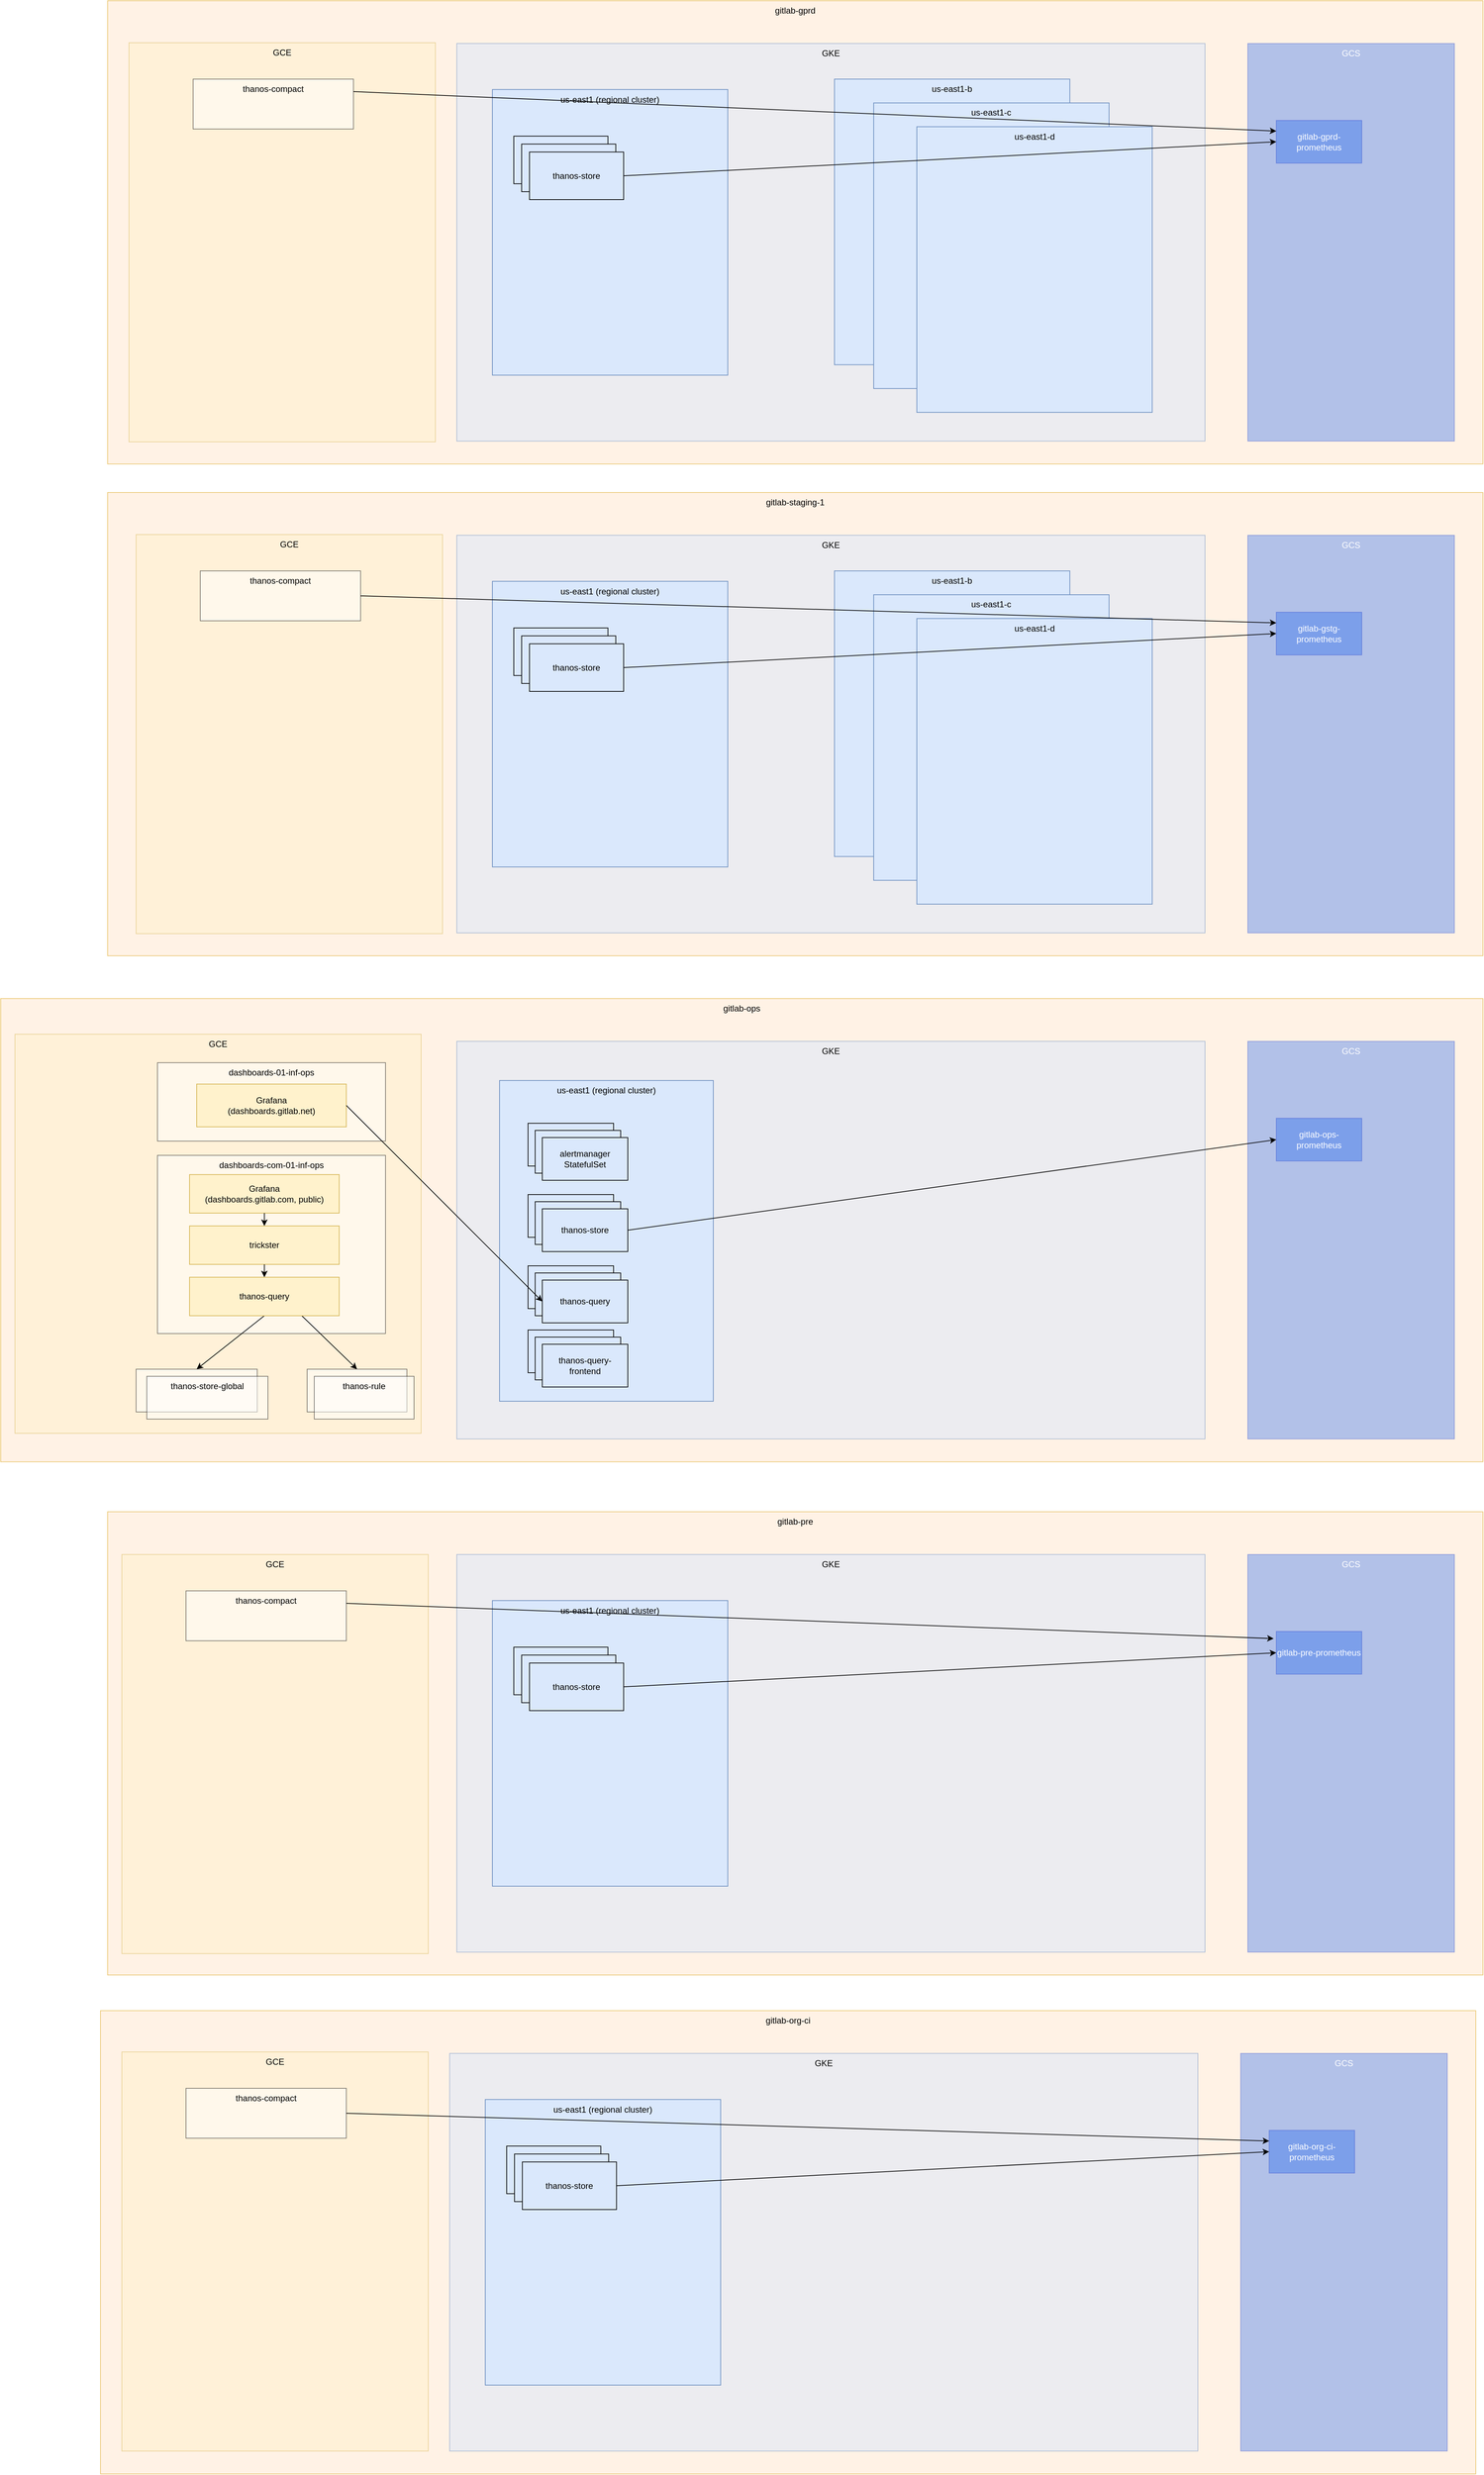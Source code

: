 <mxfile version="14.9.9" type="device"><diagram id="n_LP46NT0NWZTRGOim-_" name="Page-1"><mxGraphModel dx="5538" dy="5208" grid="1" gridSize="10" guides="1" tooltips="1" connect="1" arrows="1" fold="1" page="1" pageScale="1" pageWidth="850" pageHeight="1100" math="0" shadow="0"><root><mxCell id="0"/><mxCell id="1" parent="0"/><mxCell id="r-OwlR98dH0awxOudlbS-14" value="" style="group" vertex="1" connectable="0" parent="1"><mxGeometry x="-300" y="-1450" width="1930" height="650" as="geometry"/></mxCell><mxCell id="ab51sokaX6vBhhjLIsvE-7" value="gitlab-gprd" style="rounded=0;whiteSpace=wrap;html=1;fillColor=#ffe6cc;verticalAlign=top;opacity=50;strokeColor=#d79b00;" parent="r-OwlR98dH0awxOudlbS-14" vertex="1"><mxGeometry width="1930" height="650" as="geometry"/></mxCell><mxCell id="r-OwlR98dH0awxOudlbS-8" value="" style="group" vertex="1" connectable="0" parent="r-OwlR98dH0awxOudlbS-14"><mxGeometry x="1600" y="60" width="290" height="557.92" as="geometry"/></mxCell><mxCell id="r-OwlR98dH0awxOudlbS-4" value="GCS" style="rounded=0;whiteSpace=wrap;html=1;fillColor=#0050ef;strokeColor=#001DBC;verticalAlign=top;opacity=30;fontColor=#ffffff;" vertex="1" parent="r-OwlR98dH0awxOudlbS-8"><mxGeometry width="290" height="557.92" as="geometry"/></mxCell><mxCell id="r-OwlR98dH0awxOudlbS-7" value="gitlab-gprd-prometheus" style="rounded=0;whiteSpace=wrap;html=1;opacity=30;fillColor=#0050ef;strokeColor=#001DBC;fontColor=#ffffff;" vertex="1" parent="r-OwlR98dH0awxOudlbS-8"><mxGeometry x="40" y="107.92" width="120" height="60" as="geometry"/></mxCell><mxCell id="ab51sokaX6vBhhjLIsvE-1" value="GKE" style="rounded=0;whiteSpace=wrap;html=1;fillColor=#dae8fc;strokeColor=#6c8ebf;verticalAlign=top;opacity=50;" parent="r-OwlR98dH0awxOudlbS-14" vertex="1"><mxGeometry x="490" y="60" width="1050" height="557.92" as="geometry"/></mxCell><mxCell id="ab51sokaX6vBhhjLIsvE-3" value="us-east1 (regional cluster)" style="rounded=0;whiteSpace=wrap;html=1;verticalAlign=top;fillColor=#dae8fc;strokeColor=#6c8ebf;" parent="r-OwlR98dH0awxOudlbS-14" vertex="1"><mxGeometry x="540.001" y="124.622" width="330.303" height="400.755" as="geometry"/></mxCell><mxCell id="_ziSBvX3GskwHob39QGs-9" value="" style="group;verticalAlign=bottom;" parent="r-OwlR98dH0awxOudlbS-14" vertex="1" connectable="0"><mxGeometry x="570.001" y="190.003" width="154.141" height="89.057" as="geometry"/></mxCell><mxCell id="_ziSBvX3GskwHob39QGs-10" value="" style="rounded=0;whiteSpace=wrap;html=1;fillColor=#DAE8FC;verticalAlign=top;" parent="_ziSBvX3GskwHob39QGs-9" vertex="1"><mxGeometry width="132.121" height="66.792" as="geometry"/></mxCell><mxCell id="_ziSBvX3GskwHob39QGs-11" value="" style="rounded=0;whiteSpace=wrap;html=1;fillColor=#DAE8FC;verticalAlign=top;" parent="_ziSBvX3GskwHob39QGs-9" vertex="1"><mxGeometry x="11.01" y="11.132" width="132.121" height="66.792" as="geometry"/></mxCell><mxCell id="_ziSBvX3GskwHob39QGs-12" value="thanos-store" style="rounded=0;whiteSpace=wrap;html=1;fillColor=#DAE8FC;verticalAlign=middle;" parent="_ziSBvX3GskwHob39QGs-9" vertex="1"><mxGeometry x="22.02" y="22.264" width="132.121" height="66.792" as="geometry"/></mxCell><mxCell id="r-OwlR98dH0awxOudlbS-13" value="" style="group" vertex="1" connectable="0" parent="r-OwlR98dH0awxOudlbS-14"><mxGeometry x="1019.995" y="109.998" width="445.909" height="467.547" as="geometry"/></mxCell><mxCell id="ab51sokaX6vBhhjLIsvE-4" value="us-east1-b" style="rounded=0;whiteSpace=wrap;html=1;verticalAlign=top;fillColor=#dae8fc;strokeColor=#6c8ebf;" parent="r-OwlR98dH0awxOudlbS-13" vertex="1"><mxGeometry width="330.303" height="400.755" as="geometry"/></mxCell><mxCell id="ab51sokaX6vBhhjLIsvE-5" value="us-east1-c" style="rounded=0;whiteSpace=wrap;html=1;verticalAlign=top;fillColor=#dae8fc;strokeColor=#6c8ebf;" parent="r-OwlR98dH0awxOudlbS-13" vertex="1"><mxGeometry x="55.051" y="33.396" width="330.303" height="400.755" as="geometry"/></mxCell><mxCell id="ab51sokaX6vBhhjLIsvE-6" value="us-east1-d" style="rounded=0;whiteSpace=wrap;html=1;verticalAlign=top;fillColor=#dae8fc;strokeColor=#6c8ebf;" parent="r-OwlR98dH0awxOudlbS-13" vertex="1"><mxGeometry x="115.606" y="66.792" width="330.303" height="400.755" as="geometry"/></mxCell><mxCell id="r-OwlR98dH0awxOudlbS-9" style="edgeStyle=none;rounded=0;orthogonalLoop=1;jettySize=auto;html=1;exitX=1;exitY=0.5;exitDx=0;exitDy=0;entryX=0;entryY=0.5;entryDx=0;entryDy=0;" edge="1" parent="r-OwlR98dH0awxOudlbS-14" source="_ziSBvX3GskwHob39QGs-12" target="r-OwlR98dH0awxOudlbS-7"><mxGeometry x="430" y="670" as="geometry"/></mxCell><mxCell id="r-OwlR98dH0awxOudlbS-101" value="&lt;div&gt;GCE&lt;/div&gt;" style="rounded=0;whiteSpace=wrap;html=1;fillColor=#fff2cc;strokeColor=#d6b656;verticalAlign=top;opacity=50;" vertex="1" parent="r-OwlR98dH0awxOudlbS-14"><mxGeometry x="30" y="58.96" width="430" height="560" as="geometry"/></mxCell><mxCell id="r-OwlR98dH0awxOudlbS-103" style="edgeStyle=none;rounded=0;orthogonalLoop=1;jettySize=auto;html=1;exitX=1;exitY=0.25;exitDx=0;exitDy=0;entryX=0;entryY=0.25;entryDx=0;entryDy=0;" edge="1" parent="r-OwlR98dH0awxOudlbS-14" source="r-OwlR98dH0awxOudlbS-102" target="r-OwlR98dH0awxOudlbS-7"><mxGeometry relative="1" as="geometry"/></mxCell><mxCell id="r-OwlR98dH0awxOudlbS-102" value="thanos-compact" style="rounded=0;whiteSpace=wrap;html=1;opacity=50;verticalAlign=top;" vertex="1" parent="r-OwlR98dH0awxOudlbS-14"><mxGeometry x="120" y="110" width="225" height="70" as="geometry"/></mxCell><mxCell id="r-OwlR98dH0awxOudlbS-15" value="" style="group" vertex="1" connectable="0" parent="1"><mxGeometry x="-300" y="-760" width="1930" height="650" as="geometry"/></mxCell><mxCell id="r-OwlR98dH0awxOudlbS-16" value="gitlab-staging-1" style="rounded=0;whiteSpace=wrap;html=1;fillColor=#ffe6cc;verticalAlign=top;opacity=50;strokeColor=#d79b00;" vertex="1" parent="r-OwlR98dH0awxOudlbS-15"><mxGeometry width="1930" height="650" as="geometry"/></mxCell><mxCell id="r-OwlR98dH0awxOudlbS-17" value="" style="group" vertex="1" connectable="0" parent="r-OwlR98dH0awxOudlbS-15"><mxGeometry x="1600" y="60" width="290" height="557.92" as="geometry"/></mxCell><mxCell id="r-OwlR98dH0awxOudlbS-18" value="GCS" style="rounded=0;whiteSpace=wrap;html=1;fillColor=#0050ef;strokeColor=#001DBC;verticalAlign=top;opacity=30;fontColor=#ffffff;" vertex="1" parent="r-OwlR98dH0awxOudlbS-17"><mxGeometry width="290" height="557.92" as="geometry"/></mxCell><mxCell id="r-OwlR98dH0awxOudlbS-19" value="gitlab-gstg-prometheus" style="rounded=0;whiteSpace=wrap;html=1;opacity=30;fillColor=#0050ef;strokeColor=#001DBC;fontColor=#ffffff;" vertex="1" parent="r-OwlR98dH0awxOudlbS-17"><mxGeometry x="40" y="107.92" width="120" height="60" as="geometry"/></mxCell><mxCell id="r-OwlR98dH0awxOudlbS-20" value="GKE" style="rounded=0;whiteSpace=wrap;html=1;fillColor=#dae8fc;strokeColor=#6c8ebf;verticalAlign=top;opacity=50;" vertex="1" parent="r-OwlR98dH0awxOudlbS-15"><mxGeometry x="490" y="60" width="1050" height="557.92" as="geometry"/></mxCell><mxCell id="r-OwlR98dH0awxOudlbS-21" value="us-east1 (regional cluster)" style="rounded=0;whiteSpace=wrap;html=1;verticalAlign=top;fillColor=#dae8fc;strokeColor=#6c8ebf;" vertex="1" parent="r-OwlR98dH0awxOudlbS-15"><mxGeometry x="540.001" y="124.622" width="330.303" height="400.755" as="geometry"/></mxCell><mxCell id="r-OwlR98dH0awxOudlbS-22" value="" style="group;verticalAlign=bottom;" vertex="1" connectable="0" parent="r-OwlR98dH0awxOudlbS-15"><mxGeometry x="570.001" y="190.003" width="154.141" height="89.057" as="geometry"/></mxCell><mxCell id="r-OwlR98dH0awxOudlbS-23" value="" style="rounded=0;whiteSpace=wrap;html=1;fillColor=#DAE8FC;verticalAlign=top;" vertex="1" parent="r-OwlR98dH0awxOudlbS-22"><mxGeometry width="132.121" height="66.792" as="geometry"/></mxCell><mxCell id="r-OwlR98dH0awxOudlbS-24" value="" style="rounded=0;whiteSpace=wrap;html=1;fillColor=#DAE8FC;verticalAlign=top;" vertex="1" parent="r-OwlR98dH0awxOudlbS-22"><mxGeometry x="11.01" y="11.132" width="132.121" height="66.792" as="geometry"/></mxCell><mxCell id="r-OwlR98dH0awxOudlbS-25" value="thanos-store" style="rounded=0;whiteSpace=wrap;html=1;fillColor=#DAE8FC;verticalAlign=middle;" vertex="1" parent="r-OwlR98dH0awxOudlbS-22"><mxGeometry x="22.02" y="22.264" width="132.121" height="66.792" as="geometry"/></mxCell><mxCell id="r-OwlR98dH0awxOudlbS-26" value="" style="group" vertex="1" connectable="0" parent="r-OwlR98dH0awxOudlbS-15"><mxGeometry x="1019.995" y="109.998" width="445.909" height="467.547" as="geometry"/></mxCell><mxCell id="r-OwlR98dH0awxOudlbS-27" value="us-east1-b" style="rounded=0;whiteSpace=wrap;html=1;verticalAlign=top;fillColor=#dae8fc;strokeColor=#6c8ebf;" vertex="1" parent="r-OwlR98dH0awxOudlbS-26"><mxGeometry width="330.303" height="400.755" as="geometry"/></mxCell><mxCell id="r-OwlR98dH0awxOudlbS-28" value="us-east1-c" style="rounded=0;whiteSpace=wrap;html=1;verticalAlign=top;fillColor=#dae8fc;strokeColor=#6c8ebf;" vertex="1" parent="r-OwlR98dH0awxOudlbS-26"><mxGeometry x="55.051" y="33.396" width="330.303" height="400.755" as="geometry"/></mxCell><mxCell id="r-OwlR98dH0awxOudlbS-29" value="us-east1-d" style="rounded=0;whiteSpace=wrap;html=1;verticalAlign=top;fillColor=#dae8fc;strokeColor=#6c8ebf;" vertex="1" parent="r-OwlR98dH0awxOudlbS-26"><mxGeometry x="115.606" y="66.792" width="330.303" height="400.755" as="geometry"/></mxCell><mxCell id="r-OwlR98dH0awxOudlbS-30" style="edgeStyle=none;rounded=0;orthogonalLoop=1;jettySize=auto;html=1;exitX=1;exitY=0.5;exitDx=0;exitDy=0;entryX=0;entryY=0.5;entryDx=0;entryDy=0;" edge="1" parent="r-OwlR98dH0awxOudlbS-15" source="r-OwlR98dH0awxOudlbS-25" target="r-OwlR98dH0awxOudlbS-19"><mxGeometry x="430" y="670" as="geometry"/></mxCell><mxCell id="r-OwlR98dH0awxOudlbS-97" value="&lt;div&gt;GCE&lt;/div&gt;" style="rounded=0;whiteSpace=wrap;html=1;fillColor=#fff2cc;strokeColor=#d6b656;verticalAlign=top;opacity=50;" vertex="1" parent="r-OwlR98dH0awxOudlbS-15"><mxGeometry x="40" y="58.96" width="430" height="560" as="geometry"/></mxCell><mxCell id="r-OwlR98dH0awxOudlbS-100" style="edgeStyle=none;rounded=0;orthogonalLoop=1;jettySize=auto;html=1;exitX=1;exitY=0.5;exitDx=0;exitDy=0;entryX=0;entryY=0.25;entryDx=0;entryDy=0;" edge="1" parent="r-OwlR98dH0awxOudlbS-15" source="r-OwlR98dH0awxOudlbS-98" target="r-OwlR98dH0awxOudlbS-19"><mxGeometry relative="1" as="geometry"/></mxCell><mxCell id="r-OwlR98dH0awxOudlbS-98" value="thanos-compact" style="rounded=0;whiteSpace=wrap;html=1;opacity=50;verticalAlign=top;" vertex="1" parent="r-OwlR98dH0awxOudlbS-15"><mxGeometry x="130" y="110" width="225" height="70" as="geometry"/></mxCell><mxCell id="r-OwlR98dH0awxOudlbS-31" value="" style="group" vertex="1" connectable="0" parent="1"><mxGeometry x="-310" y="1370" width="1930" height="650" as="geometry"/></mxCell><mxCell id="r-OwlR98dH0awxOudlbS-32" value="gitlab-org-ci" style="rounded=0;whiteSpace=wrap;html=1;fillColor=#ffe6cc;verticalAlign=top;opacity=50;strokeColor=#d79b00;" vertex="1" parent="r-OwlR98dH0awxOudlbS-31"><mxGeometry width="1930" height="650" as="geometry"/></mxCell><mxCell id="r-OwlR98dH0awxOudlbS-33" value="" style="group" vertex="1" connectable="0" parent="r-OwlR98dH0awxOudlbS-31"><mxGeometry x="1600" y="60" width="290" height="557.92" as="geometry"/></mxCell><mxCell id="r-OwlR98dH0awxOudlbS-34" value="GCS" style="rounded=0;whiteSpace=wrap;html=1;fillColor=#0050ef;strokeColor=#001DBC;verticalAlign=top;opacity=30;fontColor=#ffffff;" vertex="1" parent="r-OwlR98dH0awxOudlbS-33"><mxGeometry width="290" height="557.92" as="geometry"/></mxCell><mxCell id="r-OwlR98dH0awxOudlbS-35" value="gitlab-org-ci-prometheus" style="rounded=0;whiteSpace=wrap;html=1;opacity=30;fillColor=#0050ef;strokeColor=#001DBC;fontColor=#ffffff;" vertex="1" parent="r-OwlR98dH0awxOudlbS-33"><mxGeometry x="40" y="107.92" width="120" height="60" as="geometry"/></mxCell><mxCell id="r-OwlR98dH0awxOudlbS-36" value="GKE" style="rounded=0;whiteSpace=wrap;html=1;fillColor=#dae8fc;strokeColor=#6c8ebf;verticalAlign=top;opacity=50;" vertex="1" parent="r-OwlR98dH0awxOudlbS-31"><mxGeometry x="490" y="60" width="1050" height="557.92" as="geometry"/></mxCell><mxCell id="r-OwlR98dH0awxOudlbS-37" value="us-east1 (regional cluster)" style="rounded=0;whiteSpace=wrap;html=1;verticalAlign=top;fillColor=#dae8fc;strokeColor=#6c8ebf;" vertex="1" parent="r-OwlR98dH0awxOudlbS-31"><mxGeometry x="540.001" y="124.622" width="330.303" height="400.755" as="geometry"/></mxCell><mxCell id="r-OwlR98dH0awxOudlbS-38" value="" style="group;verticalAlign=bottom;" vertex="1" connectable="0" parent="r-OwlR98dH0awxOudlbS-31"><mxGeometry x="570.001" y="190.003" width="154.141" height="89.057" as="geometry"/></mxCell><mxCell id="r-OwlR98dH0awxOudlbS-39" value="" style="rounded=0;whiteSpace=wrap;html=1;fillColor=#DAE8FC;verticalAlign=top;" vertex="1" parent="r-OwlR98dH0awxOudlbS-38"><mxGeometry width="132.121" height="66.792" as="geometry"/></mxCell><mxCell id="r-OwlR98dH0awxOudlbS-40" value="" style="rounded=0;whiteSpace=wrap;html=1;fillColor=#DAE8FC;verticalAlign=top;" vertex="1" parent="r-OwlR98dH0awxOudlbS-38"><mxGeometry x="11.01" y="11.132" width="132.121" height="66.792" as="geometry"/></mxCell><mxCell id="r-OwlR98dH0awxOudlbS-41" value="thanos-store" style="rounded=0;whiteSpace=wrap;html=1;fillColor=#DAE8FC;verticalAlign=middle;" vertex="1" parent="r-OwlR98dH0awxOudlbS-38"><mxGeometry x="22.02" y="22.264" width="132.121" height="66.792" as="geometry"/></mxCell><mxCell id="r-OwlR98dH0awxOudlbS-46" style="edgeStyle=none;rounded=0;orthogonalLoop=1;jettySize=auto;html=1;exitX=1;exitY=0.5;exitDx=0;exitDy=0;entryX=0;entryY=0.5;entryDx=0;entryDy=0;" edge="1" parent="r-OwlR98dH0awxOudlbS-31" source="r-OwlR98dH0awxOudlbS-41" target="r-OwlR98dH0awxOudlbS-35"><mxGeometry x="430" y="670" as="geometry"/></mxCell><mxCell id="r-OwlR98dH0awxOudlbS-107" value="&lt;div&gt;GCE&lt;/div&gt;" style="rounded=0;whiteSpace=wrap;html=1;fillColor=#fff2cc;strokeColor=#d6b656;verticalAlign=top;opacity=50;" vertex="1" parent="r-OwlR98dH0awxOudlbS-31"><mxGeometry x="30" y="57.92" width="430" height="560" as="geometry"/></mxCell><mxCell id="r-OwlR98dH0awxOudlbS-109" style="edgeStyle=none;rounded=0;orthogonalLoop=1;jettySize=auto;html=1;exitX=1;exitY=0.5;exitDx=0;exitDy=0;entryX=0;entryY=0.25;entryDx=0;entryDy=0;" edge="1" parent="r-OwlR98dH0awxOudlbS-31" source="r-OwlR98dH0awxOudlbS-108" target="r-OwlR98dH0awxOudlbS-35"><mxGeometry relative="1" as="geometry"/></mxCell><mxCell id="r-OwlR98dH0awxOudlbS-108" value="thanos-compact" style="rounded=0;whiteSpace=wrap;html=1;opacity=50;verticalAlign=top;" vertex="1" parent="r-OwlR98dH0awxOudlbS-31"><mxGeometry x="120" y="108.96" width="225" height="70" as="geometry"/></mxCell><mxCell id="r-OwlR98dH0awxOudlbS-47" value="" style="group" vertex="1" connectable="0" parent="1"><mxGeometry x="-300" y="670" width="1930" height="650" as="geometry"/></mxCell><mxCell id="r-OwlR98dH0awxOudlbS-48" value="gitlab-pre" style="rounded=0;whiteSpace=wrap;html=1;fillColor=#ffe6cc;verticalAlign=top;opacity=50;strokeColor=#d79b00;" vertex="1" parent="r-OwlR98dH0awxOudlbS-47"><mxGeometry width="1930" height="650" as="geometry"/></mxCell><mxCell id="r-OwlR98dH0awxOudlbS-49" value="" style="group" vertex="1" connectable="0" parent="r-OwlR98dH0awxOudlbS-47"><mxGeometry x="1600" y="60" width="290" height="557.92" as="geometry"/></mxCell><mxCell id="r-OwlR98dH0awxOudlbS-50" value="GCS" style="rounded=0;whiteSpace=wrap;html=1;fillColor=#0050ef;strokeColor=#001DBC;verticalAlign=top;opacity=30;fontColor=#ffffff;" vertex="1" parent="r-OwlR98dH0awxOudlbS-49"><mxGeometry width="290" height="557.92" as="geometry"/></mxCell><mxCell id="r-OwlR98dH0awxOudlbS-51" value="gitlab-pre-prometheus" style="rounded=0;whiteSpace=wrap;html=1;opacity=30;fillColor=#0050ef;strokeColor=#001DBC;fontColor=#ffffff;" vertex="1" parent="r-OwlR98dH0awxOudlbS-49"><mxGeometry x="40" y="107.92" width="120" height="60" as="geometry"/></mxCell><mxCell id="r-OwlR98dH0awxOudlbS-52" value="GKE" style="rounded=0;whiteSpace=wrap;html=1;fillColor=#dae8fc;strokeColor=#6c8ebf;verticalAlign=top;opacity=50;" vertex="1" parent="r-OwlR98dH0awxOudlbS-47"><mxGeometry x="490" y="60" width="1050" height="557.92" as="geometry"/></mxCell><mxCell id="r-OwlR98dH0awxOudlbS-53" value="us-east1 (regional cluster)" style="rounded=0;whiteSpace=wrap;html=1;verticalAlign=top;fillColor=#dae8fc;strokeColor=#6c8ebf;" vertex="1" parent="r-OwlR98dH0awxOudlbS-47"><mxGeometry x="540.001" y="124.622" width="330.303" height="400.755" as="geometry"/></mxCell><mxCell id="r-OwlR98dH0awxOudlbS-54" value="" style="group;verticalAlign=bottom;" vertex="1" connectable="0" parent="r-OwlR98dH0awxOudlbS-47"><mxGeometry x="570.001" y="190.003" width="154.141" height="89.057" as="geometry"/></mxCell><mxCell id="r-OwlR98dH0awxOudlbS-55" value="" style="rounded=0;whiteSpace=wrap;html=1;fillColor=#DAE8FC;verticalAlign=top;" vertex="1" parent="r-OwlR98dH0awxOudlbS-54"><mxGeometry width="132.121" height="66.792" as="geometry"/></mxCell><mxCell id="r-OwlR98dH0awxOudlbS-56" value="" style="rounded=0;whiteSpace=wrap;html=1;fillColor=#DAE8FC;verticalAlign=top;" vertex="1" parent="r-OwlR98dH0awxOudlbS-54"><mxGeometry x="11.01" y="11.132" width="132.121" height="66.792" as="geometry"/></mxCell><mxCell id="r-OwlR98dH0awxOudlbS-57" value="thanos-store" style="rounded=0;whiteSpace=wrap;html=1;fillColor=#DAE8FC;verticalAlign=middle;" vertex="1" parent="r-OwlR98dH0awxOudlbS-54"><mxGeometry x="22.02" y="22.264" width="132.121" height="66.792" as="geometry"/></mxCell><mxCell id="r-OwlR98dH0awxOudlbS-58" style="edgeStyle=none;rounded=0;orthogonalLoop=1;jettySize=auto;html=1;exitX=1;exitY=0.5;exitDx=0;exitDy=0;entryX=0;entryY=0.5;entryDx=0;entryDy=0;" edge="1" parent="r-OwlR98dH0awxOudlbS-47" source="r-OwlR98dH0awxOudlbS-57" target="r-OwlR98dH0awxOudlbS-51"><mxGeometry x="430" y="670" as="geometry"/></mxCell><mxCell id="r-OwlR98dH0awxOudlbS-104" value="&lt;div&gt;GCE&lt;/div&gt;" style="rounded=0;whiteSpace=wrap;html=1;fillColor=#fff2cc;strokeColor=#d6b656;verticalAlign=top;opacity=50;" vertex="1" parent="r-OwlR98dH0awxOudlbS-47"><mxGeometry x="20" y="60" width="430" height="560" as="geometry"/></mxCell><mxCell id="r-OwlR98dH0awxOudlbS-106" style="edgeStyle=none;rounded=0;orthogonalLoop=1;jettySize=auto;html=1;exitX=1;exitY=0.25;exitDx=0;exitDy=0;entryX=-0.031;entryY=0.168;entryDx=0;entryDy=0;entryPerimeter=0;" edge="1" parent="r-OwlR98dH0awxOudlbS-47" source="r-OwlR98dH0awxOudlbS-105" target="r-OwlR98dH0awxOudlbS-51"><mxGeometry relative="1" as="geometry"/></mxCell><mxCell id="r-OwlR98dH0awxOudlbS-105" value="thanos-compact" style="rounded=0;whiteSpace=wrap;html=1;opacity=50;verticalAlign=top;" vertex="1" parent="r-OwlR98dH0awxOudlbS-47"><mxGeometry x="110" y="111.04" width="225" height="70" as="geometry"/></mxCell><mxCell id="r-OwlR98dH0awxOudlbS-60" value="gitlab-ops" style="rounded=0;whiteSpace=wrap;html=1;fillColor=#ffe6cc;verticalAlign=top;opacity=50;strokeColor=#d79b00;" vertex="1" parent="1"><mxGeometry x="-450" y="-50" width="2080" height="650" as="geometry"/></mxCell><mxCell id="r-OwlR98dH0awxOudlbS-61" value="" style="group" vertex="1" connectable="0" parent="1"><mxGeometry x="1300" y="10" width="290" height="557.92" as="geometry"/></mxCell><mxCell id="r-OwlR98dH0awxOudlbS-62" value="GCS" style="rounded=0;whiteSpace=wrap;html=1;fillColor=#0050ef;strokeColor=#001DBC;verticalAlign=top;opacity=30;fontColor=#ffffff;" vertex="1" parent="r-OwlR98dH0awxOudlbS-61"><mxGeometry width="290" height="557.92" as="geometry"/></mxCell><mxCell id="r-OwlR98dH0awxOudlbS-63" value="gitlab-ops-prometheus" style="rounded=0;whiteSpace=wrap;html=1;opacity=30;fillColor=#0050ef;strokeColor=#001DBC;fontColor=#ffffff;" vertex="1" parent="r-OwlR98dH0awxOudlbS-61"><mxGeometry x="40" y="107.92" width="120" height="60" as="geometry"/></mxCell><mxCell id="r-OwlR98dH0awxOudlbS-64" value="GKE" style="rounded=0;whiteSpace=wrap;html=1;fillColor=#dae8fc;strokeColor=#6c8ebf;verticalAlign=top;opacity=50;" vertex="1" parent="1"><mxGeometry x="190" y="10" width="1050" height="557.92" as="geometry"/></mxCell><mxCell id="ab51sokaX6vBhhjLIsvE-2" value="&lt;div&gt;GCE&lt;/div&gt;" style="rounded=0;whiteSpace=wrap;html=1;fillColor=#fff2cc;strokeColor=#d6b656;verticalAlign=top;opacity=50;" parent="1" vertex="1"><mxGeometry x="-430" width="570" height="560" as="geometry"/></mxCell><mxCell id="r-OwlR98dH0awxOudlbS-71" style="edgeStyle=none;rounded=0;orthogonalLoop=1;jettySize=auto;html=1;exitX=0;exitY=1;exitDx=0;exitDy=0;" edge="1" parent="1" source="ab51sokaX6vBhhjLIsvE-2" target="ab51sokaX6vBhhjLIsvE-2"><mxGeometry x="-300" y="-50" as="geometry"/></mxCell><mxCell id="r-OwlR98dH0awxOudlbS-72" value="" style="group" vertex="1" connectable="0" parent="1"><mxGeometry x="250" y="65" width="300" height="450" as="geometry"/></mxCell><mxCell id="ab51sokaX6vBhhjLIsvE-17" value="us-east1 (regional cluster)" style="rounded=0;whiteSpace=wrap;html=1;verticalAlign=top;fillColor=#dae8fc;strokeColor=#6c8ebf;" parent="r-OwlR98dH0awxOudlbS-72" vertex="1"><mxGeometry width="300" height="450" as="geometry"/></mxCell><mxCell id="ab51sokaX6vBhhjLIsvE-31" value="" style="group" parent="r-OwlR98dH0awxOudlbS-72" vertex="1" connectable="0"><mxGeometry x="40" y="60" width="140" height="80" as="geometry"/></mxCell><mxCell id="ab51sokaX6vBhhjLIsvE-29" value="" style="rounded=0;whiteSpace=wrap;html=1;fillColor=#DAE8FC;verticalAlign=top;" parent="ab51sokaX6vBhhjLIsvE-31" vertex="1"><mxGeometry width="120" height="60" as="geometry"/></mxCell><mxCell id="ab51sokaX6vBhhjLIsvE-28" value="" style="rounded=0;whiteSpace=wrap;html=1;fillColor=#DAE8FC;verticalAlign=top;" parent="ab51sokaX6vBhhjLIsvE-31" vertex="1"><mxGeometry x="10" y="10" width="120" height="60" as="geometry"/></mxCell><mxCell id="ab51sokaX6vBhhjLIsvE-30" value="alertmanager StatefulSet" style="rounded=0;whiteSpace=wrap;html=1;fillColor=#DAE8FC;verticalAlign=middle;" parent="ab51sokaX6vBhhjLIsvE-31" vertex="1"><mxGeometry x="20" y="20" width="120" height="60" as="geometry"/></mxCell><mxCell id="_ziSBvX3GskwHob39QGs-1" value="" style="group;verticalAlign=bottom;" parent="r-OwlR98dH0awxOudlbS-72" vertex="1" connectable="0"><mxGeometry x="40" y="160" width="140" height="80" as="geometry"/></mxCell><mxCell id="_ziSBvX3GskwHob39QGs-2" value="" style="rounded=0;whiteSpace=wrap;html=1;fillColor=#DAE8FC;verticalAlign=top;" parent="_ziSBvX3GskwHob39QGs-1" vertex="1"><mxGeometry width="120" height="60" as="geometry"/></mxCell><mxCell id="_ziSBvX3GskwHob39QGs-3" value="" style="rounded=0;whiteSpace=wrap;html=1;fillColor=#DAE8FC;verticalAlign=top;" parent="_ziSBvX3GskwHob39QGs-1" vertex="1"><mxGeometry x="10" y="10" width="120" height="60" as="geometry"/></mxCell><mxCell id="_ziSBvX3GskwHob39QGs-4" value="thanos-store" style="rounded=0;whiteSpace=wrap;html=1;fillColor=#DAE8FC;verticalAlign=middle;" parent="_ziSBvX3GskwHob39QGs-1" vertex="1"><mxGeometry x="20" y="20" width="120" height="60" as="geometry"/></mxCell><mxCell id="_ziSBvX3GskwHob39QGs-13" value="" style="group;verticalAlign=bottom;" parent="r-OwlR98dH0awxOudlbS-72" vertex="1" connectable="0"><mxGeometry x="40" y="260" width="140" height="80" as="geometry"/></mxCell><mxCell id="_ziSBvX3GskwHob39QGs-14" value="" style="rounded=0;whiteSpace=wrap;html=1;fillColor=#DAE8FC;verticalAlign=top;" parent="_ziSBvX3GskwHob39QGs-13" vertex="1"><mxGeometry width="120" height="60" as="geometry"/></mxCell><mxCell id="_ziSBvX3GskwHob39QGs-15" value="" style="rounded=0;whiteSpace=wrap;html=1;fillColor=#DAE8FC;verticalAlign=top;" parent="_ziSBvX3GskwHob39QGs-13" vertex="1"><mxGeometry x="10" y="10" width="120" height="60" as="geometry"/></mxCell><mxCell id="_ziSBvX3GskwHob39QGs-16" value="thanos-query" style="rounded=0;whiteSpace=wrap;html=1;fillColor=#DAE8FC;verticalAlign=middle;" parent="_ziSBvX3GskwHob39QGs-13" vertex="1"><mxGeometry x="20" y="20" width="120" height="60" as="geometry"/></mxCell><mxCell id="_ziSBvX3GskwHob39QGs-17" value="" style="group;verticalAlign=bottom;" parent="r-OwlR98dH0awxOudlbS-72" vertex="1" connectable="0"><mxGeometry x="40" y="350" width="140" height="80" as="geometry"/></mxCell><mxCell id="_ziSBvX3GskwHob39QGs-18" value="" style="rounded=0;whiteSpace=wrap;html=1;fillColor=#DAE8FC;verticalAlign=top;" parent="_ziSBvX3GskwHob39QGs-17" vertex="1"><mxGeometry width="120" height="60" as="geometry"/></mxCell><mxCell id="_ziSBvX3GskwHob39QGs-19" value="" style="rounded=0;whiteSpace=wrap;html=1;fillColor=#DAE8FC;verticalAlign=top;" parent="_ziSBvX3GskwHob39QGs-17" vertex="1"><mxGeometry x="10" y="10" width="120" height="60" as="geometry"/></mxCell><mxCell id="_ziSBvX3GskwHob39QGs-20" value="thanos-query-frontend" style="rounded=0;whiteSpace=wrap;html=1;fillColor=#DAE8FC;verticalAlign=middle;" parent="_ziSBvX3GskwHob39QGs-17" vertex="1"><mxGeometry x="20" y="20" width="120" height="60" as="geometry"/></mxCell><mxCell id="r-OwlR98dH0awxOudlbS-73" style="edgeStyle=none;rounded=0;orthogonalLoop=1;jettySize=auto;html=1;exitX=1;exitY=0.5;exitDx=0;exitDy=0;entryX=0;entryY=0.5;entryDx=0;entryDy=0;" edge="1" parent="1" source="_ziSBvX3GskwHob39QGs-4" target="r-OwlR98dH0awxOudlbS-63"><mxGeometry x="-300" y="-50" as="geometry"/></mxCell><mxCell id="r-OwlR98dH0awxOudlbS-76" value="dashboards-01-inf-ops" style="rounded=0;whiteSpace=wrap;html=1;opacity=50;verticalAlign=top;" vertex="1" parent="1"><mxGeometry x="-230" y="40" width="320" height="110" as="geometry"/></mxCell><mxCell id="7dFvcMtcw2AHxjphoCuf-1" value="&lt;div&gt;Grafana&lt;/div&gt;&lt;div&gt;(dashboards.gitlab.net)&lt;/div&gt;" style="rounded=0;whiteSpace=wrap;html=1;fillColor=#fff2cc;strokeColor=#d6b656;" parent="1" vertex="1"><mxGeometry x="-175" y="70" width="210" height="60" as="geometry"/></mxCell><mxCell id="r-OwlR98dH0awxOudlbS-74" style="edgeStyle=none;rounded=0;orthogonalLoop=1;jettySize=auto;html=1;exitX=1;exitY=0.5;exitDx=0;exitDy=0;entryX=0;entryY=0.5;entryDx=0;entryDy=0;" edge="1" parent="1" source="7dFvcMtcw2AHxjphoCuf-1" target="_ziSBvX3GskwHob39QGs-16"><mxGeometry x="-300" y="-50" as="geometry"/></mxCell><mxCell id="r-OwlR98dH0awxOudlbS-77" value="dashboards-com-01-inf-ops" style="rounded=0;whiteSpace=wrap;html=1;opacity=50;verticalAlign=top;" vertex="1" parent="1"><mxGeometry x="-230" y="170" width="320" height="250" as="geometry"/></mxCell><mxCell id="7dFvcMtcw2AHxjphoCuf-2" value="&lt;div&gt;Grafana&lt;/div&gt;&lt;div&gt;(dashboards.gitlab.com, public)&lt;/div&gt;" style="rounded=0;whiteSpace=wrap;html=1;fillColor=#fff2cc;strokeColor=#d6b656;" parent="1" vertex="1"><mxGeometry x="-185" y="197" width="210" height="54" as="geometry"/></mxCell><mxCell id="r-OwlR98dH0awxOudlbS-79" value="trickster" style="rounded=0;whiteSpace=wrap;html=1;fillColor=#fff2cc;strokeColor=#d6b656;" vertex="1" parent="1"><mxGeometry x="-185" y="269" width="210" height="54" as="geometry"/></mxCell><mxCell id="r-OwlR98dH0awxOudlbS-86" style="edgeStyle=none;rounded=0;orthogonalLoop=1;jettySize=auto;html=1;exitX=0.5;exitY=1;exitDx=0;exitDy=0;entryX=0.5;entryY=0;entryDx=0;entryDy=0;" edge="1" parent="1" source="r-OwlR98dH0awxOudlbS-81" target="r-OwlR98dH0awxOudlbS-84"><mxGeometry relative="1" as="geometry"/></mxCell><mxCell id="r-OwlR98dH0awxOudlbS-87" style="edgeStyle=none;rounded=0;orthogonalLoop=1;jettySize=auto;html=1;exitX=0.75;exitY=1;exitDx=0;exitDy=0;entryX=0.5;entryY=0;entryDx=0;entryDy=0;" edge="1" parent="1" source="r-OwlR98dH0awxOudlbS-81" target="r-OwlR98dH0awxOudlbS-85"><mxGeometry relative="1" as="geometry"/></mxCell><mxCell id="r-OwlR98dH0awxOudlbS-81" value="thanos-query" style="rounded=0;whiteSpace=wrap;html=1;fillColor=#fff2cc;strokeColor=#d6b656;" vertex="1" parent="1"><mxGeometry x="-185" y="341" width="210" height="54" as="geometry"/></mxCell><mxCell id="r-OwlR98dH0awxOudlbS-80" style="edgeStyle=none;rounded=0;orthogonalLoop=1;jettySize=auto;html=1;exitX=0.5;exitY=1;exitDx=0;exitDy=0;entryX=0.5;entryY=0;entryDx=0;entryDy=0;" edge="1" parent="1" source="7dFvcMtcw2AHxjphoCuf-2" target="r-OwlR98dH0awxOudlbS-79"><mxGeometry x="-530" y="120" as="geometry"/></mxCell><mxCell id="r-OwlR98dH0awxOudlbS-82" style="edgeStyle=none;rounded=0;orthogonalLoop=1;jettySize=auto;html=1;exitX=0.5;exitY=1;exitDx=0;exitDy=0;entryX=0.5;entryY=0;entryDx=0;entryDy=0;" edge="1" parent="1" source="r-OwlR98dH0awxOudlbS-79" target="r-OwlR98dH0awxOudlbS-81"><mxGeometry x="-530" y="120" as="geometry"/></mxCell><mxCell id="r-OwlR98dH0awxOudlbS-93" value="" style="group" vertex="1" connectable="0" parent="1"><mxGeometry x="-260" y="470" width="185" height="70" as="geometry"/></mxCell><mxCell id="r-OwlR98dH0awxOudlbS-84" value="" style="rounded=0;whiteSpace=wrap;html=1;verticalAlign=top;opacity=50;" vertex="1" parent="r-OwlR98dH0awxOudlbS-93"><mxGeometry width="170" height="60" as="geometry"/></mxCell><mxCell id="r-OwlR98dH0awxOudlbS-89" value="thanos-store-global" style="rounded=0;whiteSpace=wrap;html=1;verticalAlign=top;opacity=50;" vertex="1" parent="r-OwlR98dH0awxOudlbS-93"><mxGeometry x="15" y="10" width="170" height="60" as="geometry"/></mxCell><mxCell id="r-OwlR98dH0awxOudlbS-95" value="" style="group" vertex="1" connectable="0" parent="1"><mxGeometry x="-20" y="470" width="150" height="70" as="geometry"/></mxCell><mxCell id="r-OwlR98dH0awxOudlbS-85" value="" style="rounded=0;whiteSpace=wrap;html=1;verticalAlign=top;opacity=50;" vertex="1" parent="r-OwlR98dH0awxOudlbS-95"><mxGeometry width="140" height="60" as="geometry"/></mxCell><mxCell id="r-OwlR98dH0awxOudlbS-94" value="thanos-rule" style="rounded=0;whiteSpace=wrap;html=1;verticalAlign=top;opacity=50;" vertex="1" parent="r-OwlR98dH0awxOudlbS-95"><mxGeometry x="10" y="10" width="140" height="60" as="geometry"/></mxCell></root></mxGraphModel></diagram></mxfile>